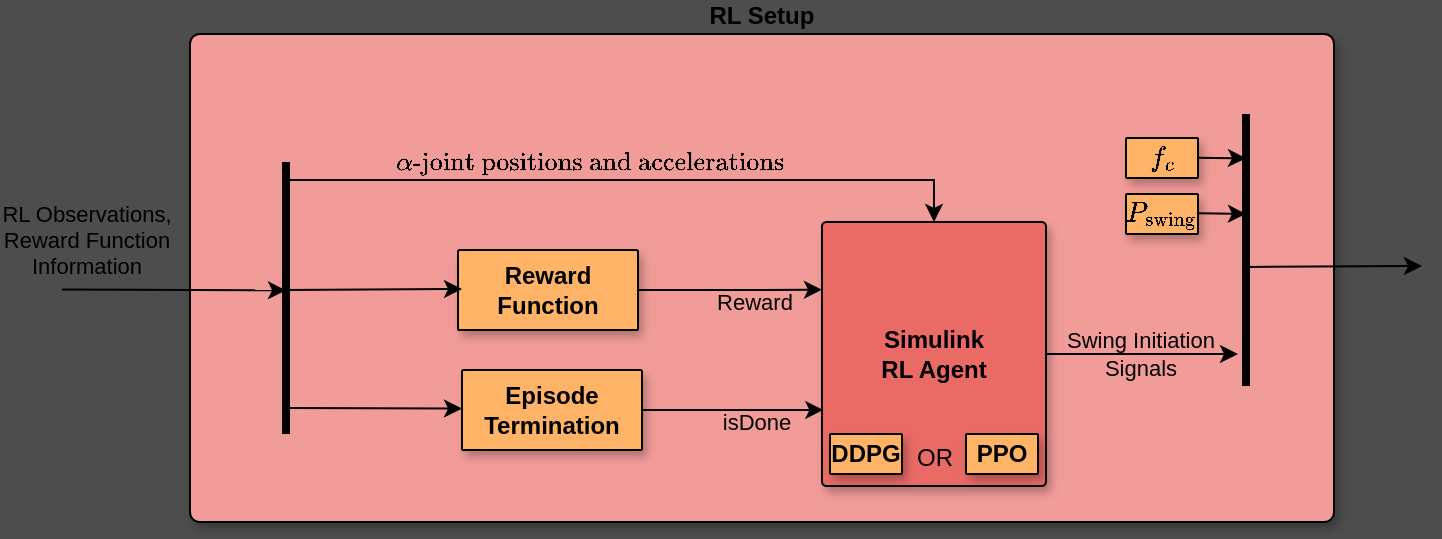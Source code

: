 <mxfile version="21.8.2" type="device">
  <diagram name="Seite-1" id="pBJrYs3TOXEtC9QrHh20">
    <mxGraphModel dx="819" dy="551" grid="1" gridSize="4" guides="1" tooltips="1" connect="1" arrows="1" fold="1" page="1" pageScale="1" pageWidth="827" pageHeight="1169" background="#4D4D4D" math="1" shadow="0">
      <root>
        <mxCell id="0" />
        <mxCell id="1" parent="0" />
        <mxCell id="bh2n37auIKVBOHQVncXq-1" value="RL Setup" style="rounded=1;whiteSpace=wrap;html=1;align=center;verticalAlign=bottom;arcSize=2;fontStyle=1;fillColor=#F19C99;fontColor=#000000;strokeColor=#000000;glass=0;shadow=1;labelPosition=center;verticalLabelPosition=top;" parent="1" vertex="1">
          <mxGeometry x="140" y="180" width="572" height="244" as="geometry" />
        </mxCell>
        <mxCell id="bh2n37auIKVBOHQVncXq-2" value="Simulink &lt;br&gt;RL Agent" style="rounded=1;whiteSpace=wrap;html=1;align=center;verticalAlign=middle;arcSize=2;fontStyle=1;fillColor=#EA6B66;fontColor=#000000;strokeColor=#000000;glass=0;shadow=1;" parent="1" vertex="1">
          <mxGeometry x="456" y="274" width="112" height="132" as="geometry" />
        </mxCell>
        <mxCell id="bh2n37auIKVBOHQVncXq-5" value="Swing Initiation&lt;br&gt;Signals" style="endArrow=classic;html=1;rounded=0;exitX=1;exitY=0.5;exitDx=0;exitDy=0;verticalAlign=middle;strokeColor=#000000;shadow=0;fontColor=#000000;align=center;endFill=1;labelBackgroundColor=none;" parent="1" source="bh2n37auIKVBOHQVncXq-2" edge="1">
          <mxGeometry x="-0.035" width="50" height="50" relative="1" as="geometry">
            <mxPoint x="652" y="104" as="sourcePoint" />
            <mxPoint x="664" y="340" as="targetPoint" />
            <Array as="points" />
            <mxPoint as="offset" />
          </mxGeometry>
        </mxCell>
        <mxCell id="bh2n37auIKVBOHQVncXq-10" value="Reward Function" style="rounded=1;whiteSpace=wrap;html=1;align=center;verticalAlign=middle;arcSize=2;fontStyle=1;fillColor=#FFB366;fontColor=#000000;strokeColor=#000000;glass=0;shadow=1;" parent="1" vertex="1">
          <mxGeometry x="274" y="288" width="90" height="40" as="geometry" />
        </mxCell>
        <mxCell id="bh2n37auIKVBOHQVncXq-11" value="Episode&lt;br&gt;Termination" style="rounded=1;whiteSpace=wrap;html=1;align=center;verticalAlign=middle;arcSize=2;fontStyle=1;fillColor=#FFB366;fontColor=#000000;strokeColor=#000000;glass=0;shadow=1;" parent="1" vertex="1">
          <mxGeometry x="276" y="348" width="90" height="40" as="geometry" />
        </mxCell>
        <mxCell id="bh2n37auIKVBOHQVncXq-13" value="isDone" style="edgeStyle=orthogonalEdgeStyle;rounded=0;orthogonalLoop=1;jettySize=auto;html=1;exitX=1;exitY=0.5;exitDx=0;exitDy=0;entryX=0.006;entryY=0.712;entryDx=0;entryDy=0;strokeColor=#000000;labelBackgroundColor=none;fontColor=#000000;entryPerimeter=0;" parent="1" source="bh2n37auIKVBOHQVncXq-11" target="bh2n37auIKVBOHQVncXq-2" edge="1">
          <mxGeometry x="0.26" y="-6" relative="1" as="geometry">
            <mxPoint x="364" y="344" as="sourcePoint" />
            <mxPoint x="448" y="359" as="targetPoint" />
            <Array as="points" />
            <mxPoint as="offset" />
          </mxGeometry>
        </mxCell>
        <mxCell id="bh2n37auIKVBOHQVncXq-14" value="RL Observations,&lt;br&gt;Reward Function&lt;br&gt;Information" style="endArrow=classic;html=1;rounded=0;verticalAlign=middle;strokeColor=#000000;shadow=0;fontColor=#000000;align=center;endFill=1;labelBackgroundColor=none;" parent="1" edge="1">
          <mxGeometry x="-0.789" y="25" width="50" height="50" relative="1" as="geometry">
            <mxPoint x="76" y="307.71" as="sourcePoint" />
            <mxPoint x="188" y="308.21" as="targetPoint" />
            <Array as="points" />
            <mxPoint as="offset" />
          </mxGeometry>
        </mxCell>
        <mxCell id="bh2n37auIKVBOHQVncXq-15" value="" style="endArrow=classic;html=1;rounded=0;verticalAlign=middle;strokeColor=#000000;shadow=0;fontColor=#000000;align=center;endFill=1;labelBackgroundColor=none;" parent="1" edge="1">
          <mxGeometry x="0.003" y="8" width="50" height="50" relative="1" as="geometry">
            <mxPoint x="188" y="308" as="sourcePoint" />
            <mxPoint x="276" y="307.5" as="targetPoint" />
            <Array as="points" />
            <mxPoint as="offset" />
          </mxGeometry>
        </mxCell>
        <mxCell id="bh2n37auIKVBOHQVncXq-18" value="" style="endArrow=classic;html=1;rounded=0;verticalAlign=middle;strokeColor=#000000;shadow=0;fontColor=#000000;align=center;endFill=1;labelBackgroundColor=none;" parent="1" edge="1">
          <mxGeometry x="-0.035" width="50" height="50" relative="1" as="geometry">
            <mxPoint x="188" y="367" as="sourcePoint" />
            <mxPoint x="276" y="367.25" as="targetPoint" />
            <Array as="points" />
            <mxPoint as="offset" />
          </mxGeometry>
        </mxCell>
        <mxCell id="bh2n37auIKVBOHQVncXq-29" value="PPO" style="rounded=1;whiteSpace=wrap;html=1;align=center;verticalAlign=middle;arcSize=2;fontStyle=1;fillColor=#FFB366;fontColor=#000000;strokeColor=#000000;glass=0;shadow=1;" parent="1" vertex="1">
          <mxGeometry x="528" y="380" width="36" height="20" as="geometry" />
        </mxCell>
        <mxCell id="bh2n37auIKVBOHQVncXq-30" value="DDPG" style="rounded=1;whiteSpace=wrap;html=1;align=center;verticalAlign=middle;arcSize=2;fontStyle=1;fillColor=#FFB366;fontColor=#000000;strokeColor=#000000;glass=0;shadow=1;" parent="1" vertex="1">
          <mxGeometry x="460" y="380" width="36" height="20" as="geometry" />
        </mxCell>
        <mxCell id="bh2n37auIKVBOHQVncXq-31" value="OR" style="text;html=1;align=center;verticalAlign=middle;resizable=0;points=[];autosize=1;strokeColor=none;fillColor=none;fontColor=#000000;" parent="1" vertex="1">
          <mxGeometry x="492" y="378" width="40" height="28" as="geometry" />
        </mxCell>
        <mxCell id="bh2n37auIKVBOHQVncXq-32" value="$$f_c$$" style="rounded=1;whiteSpace=wrap;html=1;align=center;verticalAlign=middle;arcSize=2;fontStyle=1;fillColor=#FFB366;fontColor=#000000;strokeColor=#000000;glass=0;shadow=1;" parent="1" vertex="1">
          <mxGeometry x="608" y="232" width="36" height="20" as="geometry" />
        </mxCell>
        <mxCell id="bh2n37auIKVBOHQVncXq-33" value="$$P_\text{swing}$$" style="rounded=1;whiteSpace=wrap;html=1;align=center;verticalAlign=middle;arcSize=2;fontStyle=1;fillColor=#FFB366;fontColor=#000000;strokeColor=#000000;glass=0;shadow=1;" parent="1" vertex="1">
          <mxGeometry x="608" y="260" width="36" height="20" as="geometry" />
        </mxCell>
        <mxCell id="bh2n37auIKVBOHQVncXq-40" value="" style="endArrow=none;html=1;rounded=0;verticalAlign=middle;strokeColor=#000000;shadow=0;fontColor=#000000;align=center;endFill=0;labelBackgroundColor=none;strokeWidth=4;" parent="1" edge="1">
          <mxGeometry x="-0.035" width="50" height="50" relative="1" as="geometry">
            <mxPoint x="188" y="244" as="sourcePoint" />
            <mxPoint x="188" y="380" as="targetPoint" />
            <Array as="points">
              <mxPoint x="188" y="292" />
            </Array>
            <mxPoint as="offset" />
          </mxGeometry>
        </mxCell>
        <mxCell id="bh2n37auIKVBOHQVncXq-41" value="$$\alpha\text{-joint positions and accelerations}$$" style="endArrow=classic;html=1;rounded=0;exitX=1;exitY=0.5;exitDx=0;exitDy=0;verticalAlign=middle;strokeColor=#000000;shadow=0;fontColor=#000000;align=center;endFill=1;labelBackgroundColor=none;entryX=0.5;entryY=0;entryDx=0;entryDy=0;" parent="1" target="bh2n37auIKVBOHQVncXq-2" edge="1">
          <mxGeometry x="-0.119" y="9" width="50" height="50" relative="1" as="geometry">
            <mxPoint x="188" y="253" as="sourcePoint" />
            <mxPoint x="304" y="252" as="targetPoint" />
            <Array as="points">
              <mxPoint x="512" y="253" />
            </Array>
            <mxPoint as="offset" />
          </mxGeometry>
        </mxCell>
        <mxCell id="bh2n37auIKVBOHQVncXq-42" value="Reward" style="edgeStyle=orthogonalEdgeStyle;rounded=0;orthogonalLoop=1;jettySize=auto;html=1;exitX=1;exitY=0.5;exitDx=0;exitDy=0;entryX=0.006;entryY=0.712;entryDx=0;entryDy=0;strokeColor=#000000;labelBackgroundColor=none;fontColor=#000000;entryPerimeter=0;" parent="1" source="bh2n37auIKVBOHQVncXq-10" edge="1">
          <mxGeometry x="0.26" y="-6" relative="1" as="geometry">
            <mxPoint x="365" y="307.83" as="sourcePoint" />
            <mxPoint x="456" y="307.83" as="targetPoint" />
            <Array as="points" />
            <mxPoint as="offset" />
          </mxGeometry>
        </mxCell>
        <mxCell id="bh2n37auIKVBOHQVncXq-54" value="" style="endArrow=none;html=1;rounded=0;verticalAlign=middle;strokeColor=#000000;shadow=0;fontColor=#000000;align=center;endFill=0;labelBackgroundColor=none;strokeWidth=4;" parent="1" edge="1">
          <mxGeometry x="-0.035" width="50" height="50" relative="1" as="geometry">
            <mxPoint x="668" y="220" as="sourcePoint" />
            <mxPoint x="668" y="356" as="targetPoint" />
            <Array as="points">
              <mxPoint x="668" y="268" />
            </Array>
            <mxPoint as="offset" />
          </mxGeometry>
        </mxCell>
        <mxCell id="bh2n37auIKVBOHQVncXq-55" value="" style="endArrow=classic;html=1;rounded=0;verticalAlign=middle;strokeColor=#000000;shadow=0;fontColor=#000000;align=center;endFill=1;labelBackgroundColor=none;" parent="1" edge="1">
          <mxGeometry x="-0.035" width="50" height="50" relative="1" as="geometry">
            <mxPoint x="644" y="269.66" as="sourcePoint" />
            <mxPoint x="668" y="270" as="targetPoint" />
            <Array as="points" />
            <mxPoint as="offset" />
          </mxGeometry>
        </mxCell>
        <mxCell id="bh2n37auIKVBOHQVncXq-56" value="" style="endArrow=classic;html=1;rounded=0;verticalAlign=middle;strokeColor=#000000;shadow=0;fontColor=#000000;align=center;endFill=1;labelBackgroundColor=none;" parent="1" edge="1">
          <mxGeometry x="-0.035" width="50" height="50" relative="1" as="geometry">
            <mxPoint x="644" y="241.83" as="sourcePoint" />
            <mxPoint x="668" y="242.17" as="targetPoint" />
            <Array as="points" />
            <mxPoint as="offset" />
          </mxGeometry>
        </mxCell>
        <mxCell id="bh2n37auIKVBOHQVncXq-58" value="" style="endArrow=classic;html=1;rounded=0;verticalAlign=middle;strokeColor=#000000;shadow=0;fontColor=#000000;align=center;endFill=1;labelBackgroundColor=none;" parent="1" edge="1">
          <mxGeometry x="0.003" y="8" width="50" height="50" relative="1" as="geometry">
            <mxPoint x="668" y="296.5" as="sourcePoint" />
            <mxPoint x="756" y="296" as="targetPoint" />
            <Array as="points" />
            <mxPoint as="offset" />
          </mxGeometry>
        </mxCell>
      </root>
    </mxGraphModel>
  </diagram>
</mxfile>
